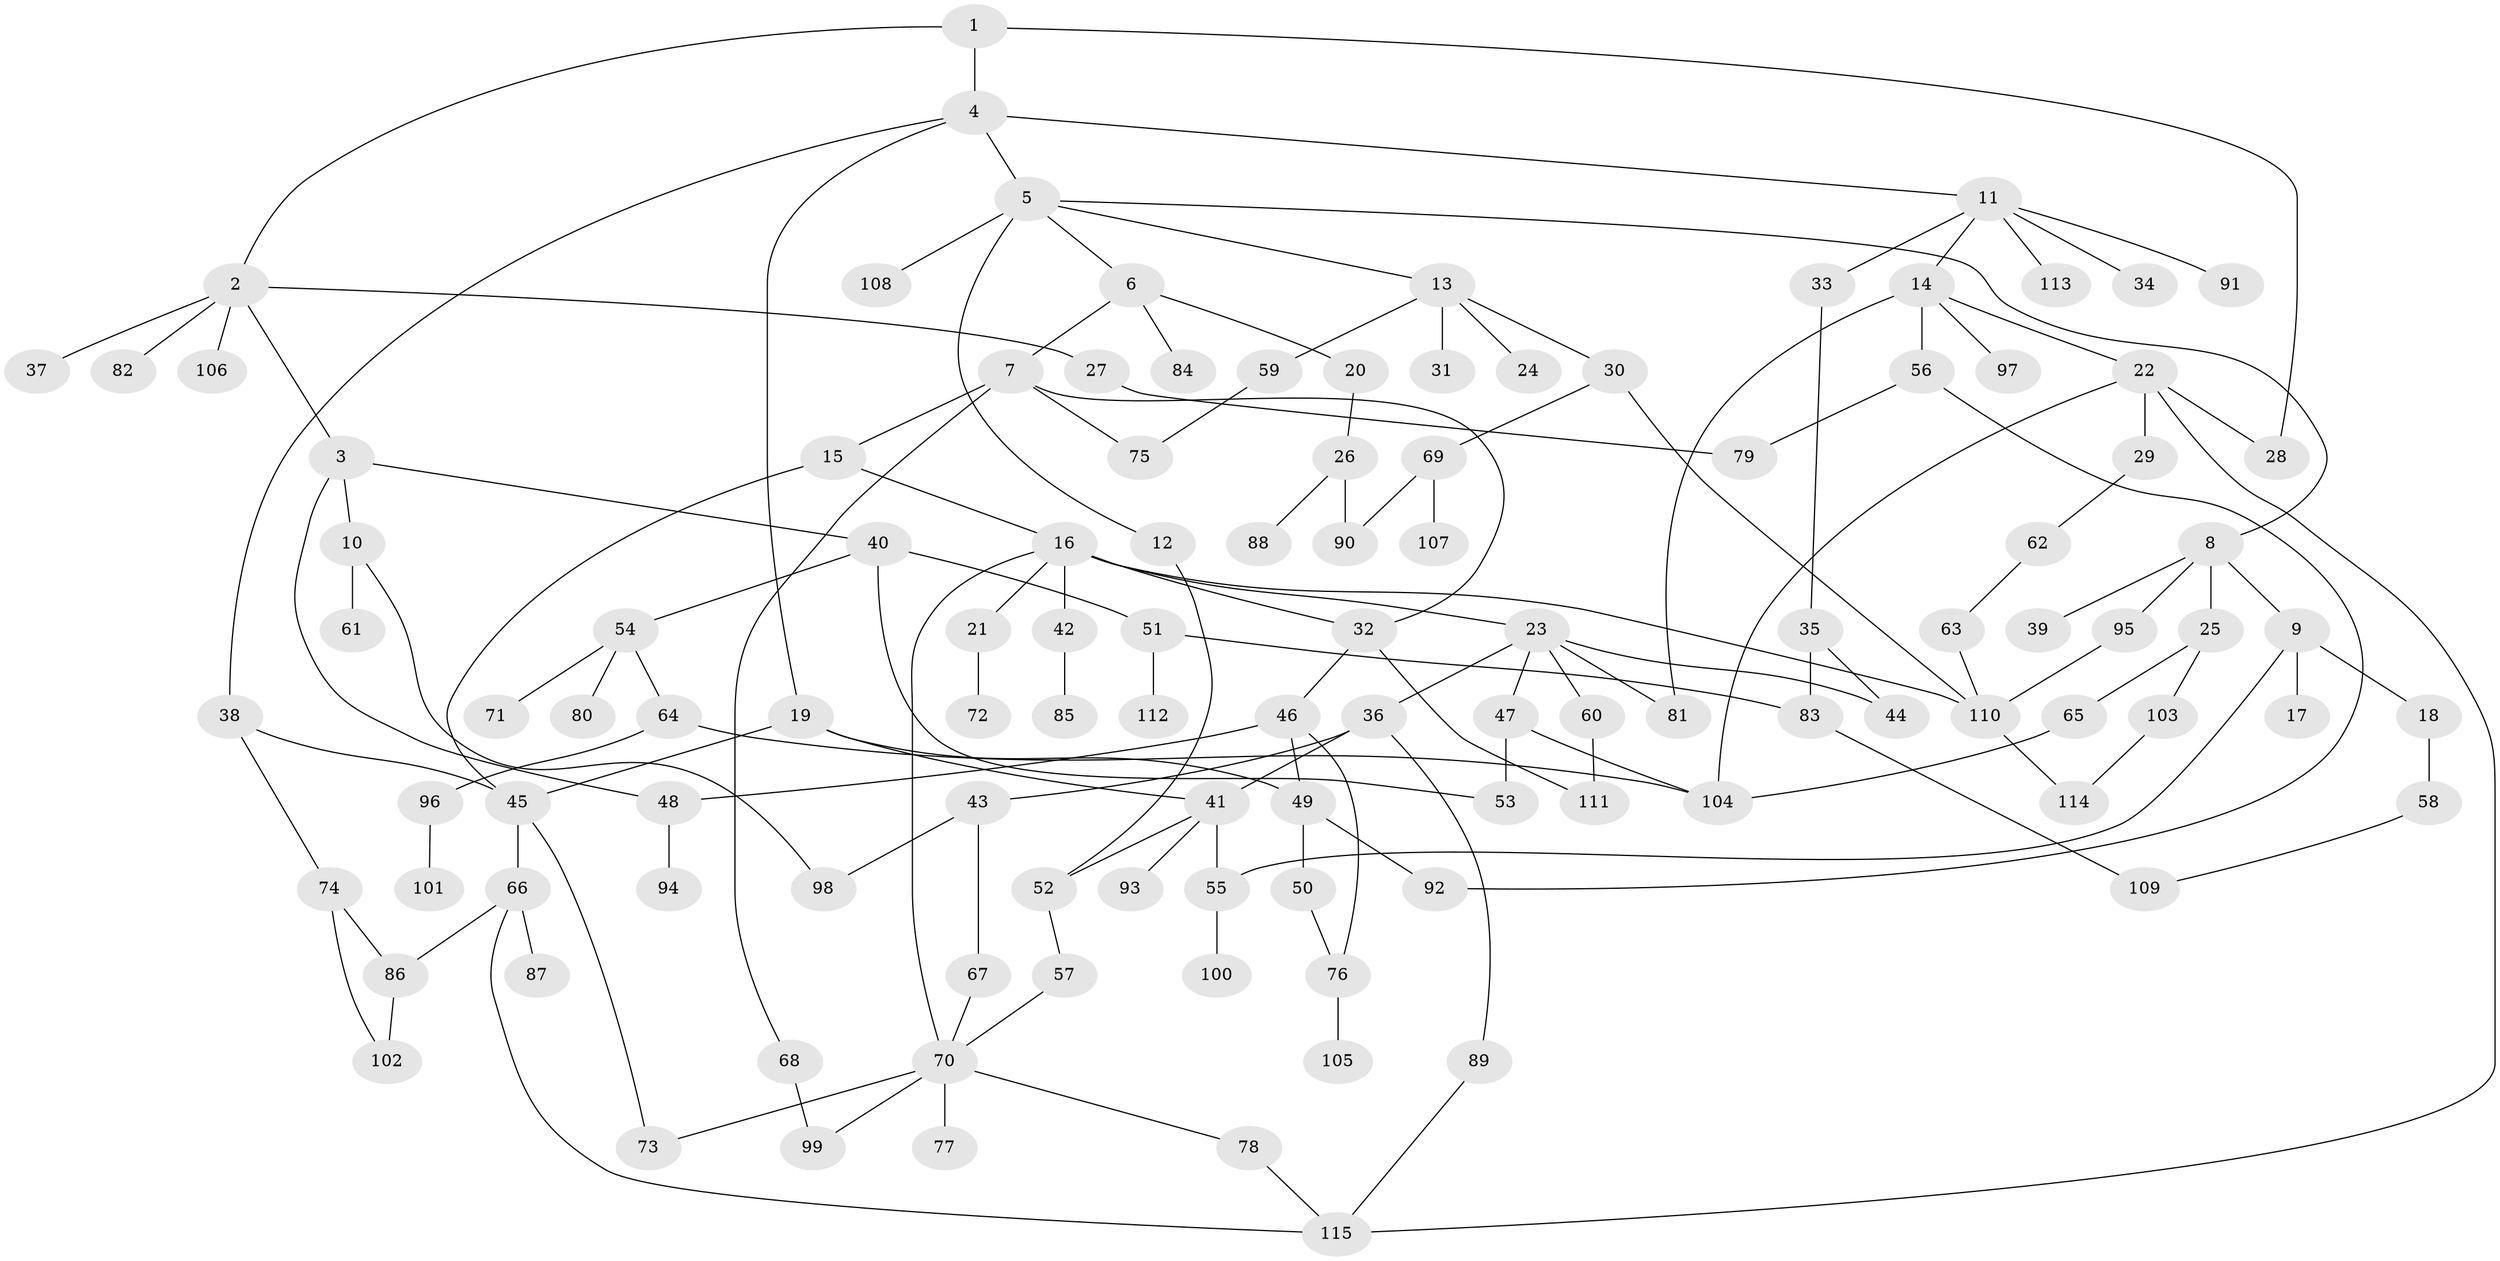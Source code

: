 // coarse degree distribution, {3: 0.20253164556962025, 5: 0.06329113924050633, 6: 0.08860759493670886, 9: 0.012658227848101266, 7: 0.02531645569620253, 4: 0.0379746835443038, 12: 0.012658227848101266, 2: 0.27848101265822783, 1: 0.27848101265822783}
// Generated by graph-tools (version 1.1) at 2025/41/03/06/25 10:41:25]
// undirected, 115 vertices, 151 edges
graph export_dot {
graph [start="1"]
  node [color=gray90,style=filled];
  1;
  2;
  3;
  4;
  5;
  6;
  7;
  8;
  9;
  10;
  11;
  12;
  13;
  14;
  15;
  16;
  17;
  18;
  19;
  20;
  21;
  22;
  23;
  24;
  25;
  26;
  27;
  28;
  29;
  30;
  31;
  32;
  33;
  34;
  35;
  36;
  37;
  38;
  39;
  40;
  41;
  42;
  43;
  44;
  45;
  46;
  47;
  48;
  49;
  50;
  51;
  52;
  53;
  54;
  55;
  56;
  57;
  58;
  59;
  60;
  61;
  62;
  63;
  64;
  65;
  66;
  67;
  68;
  69;
  70;
  71;
  72;
  73;
  74;
  75;
  76;
  77;
  78;
  79;
  80;
  81;
  82;
  83;
  84;
  85;
  86;
  87;
  88;
  89;
  90;
  91;
  92;
  93;
  94;
  95;
  96;
  97;
  98;
  99;
  100;
  101;
  102;
  103;
  104;
  105;
  106;
  107;
  108;
  109;
  110;
  111;
  112;
  113;
  114;
  115;
  1 -- 2;
  1 -- 4;
  1 -- 28;
  2 -- 3;
  2 -- 27;
  2 -- 37;
  2 -- 82;
  2 -- 106;
  3 -- 10;
  3 -- 40;
  3 -- 48;
  4 -- 5;
  4 -- 11;
  4 -- 19;
  4 -- 38;
  5 -- 6;
  5 -- 8;
  5 -- 12;
  5 -- 13;
  5 -- 108;
  6 -- 7;
  6 -- 20;
  6 -- 84;
  7 -- 15;
  7 -- 32;
  7 -- 68;
  7 -- 75;
  8 -- 9;
  8 -- 25;
  8 -- 39;
  8 -- 95;
  9 -- 17;
  9 -- 18;
  9 -- 55;
  10 -- 61;
  10 -- 98;
  11 -- 14;
  11 -- 33;
  11 -- 34;
  11 -- 91;
  11 -- 113;
  12 -- 52;
  13 -- 24;
  13 -- 30;
  13 -- 31;
  13 -- 59;
  14 -- 22;
  14 -- 56;
  14 -- 81;
  14 -- 97;
  15 -- 16;
  15 -- 45;
  16 -- 21;
  16 -- 23;
  16 -- 42;
  16 -- 70;
  16 -- 32;
  16 -- 110;
  18 -- 58;
  19 -- 49;
  19 -- 45;
  19 -- 41;
  20 -- 26;
  21 -- 72;
  22 -- 28;
  22 -- 29;
  22 -- 104;
  22 -- 115;
  23 -- 36;
  23 -- 47;
  23 -- 60;
  23 -- 44;
  23 -- 81;
  25 -- 65;
  25 -- 103;
  26 -- 88;
  26 -- 90;
  27 -- 79;
  29 -- 62;
  30 -- 69;
  30 -- 110;
  32 -- 46;
  32 -- 111;
  33 -- 35;
  35 -- 44;
  35 -- 83;
  36 -- 41;
  36 -- 43;
  36 -- 89;
  38 -- 45;
  38 -- 74;
  40 -- 51;
  40 -- 53;
  40 -- 54;
  41 -- 55;
  41 -- 93;
  41 -- 52;
  42 -- 85;
  43 -- 67;
  43 -- 98;
  45 -- 66;
  45 -- 73;
  46 -- 48;
  46 -- 76;
  46 -- 49;
  47 -- 104;
  47 -- 53;
  48 -- 94;
  49 -- 50;
  49 -- 92;
  50 -- 76;
  51 -- 83;
  51 -- 112;
  52 -- 57;
  54 -- 64;
  54 -- 71;
  54 -- 80;
  55 -- 100;
  56 -- 79;
  56 -- 92;
  57 -- 70;
  58 -- 109;
  59 -- 75;
  60 -- 111;
  62 -- 63;
  63 -- 110;
  64 -- 96;
  64 -- 104;
  65 -- 104;
  66 -- 86;
  66 -- 87;
  66 -- 115;
  67 -- 70;
  68 -- 99;
  69 -- 107;
  69 -- 90;
  70 -- 73;
  70 -- 77;
  70 -- 78;
  70 -- 99;
  74 -- 102;
  74 -- 86;
  76 -- 105;
  78 -- 115;
  83 -- 109;
  86 -- 102;
  89 -- 115;
  95 -- 110;
  96 -- 101;
  103 -- 114;
  110 -- 114;
}
